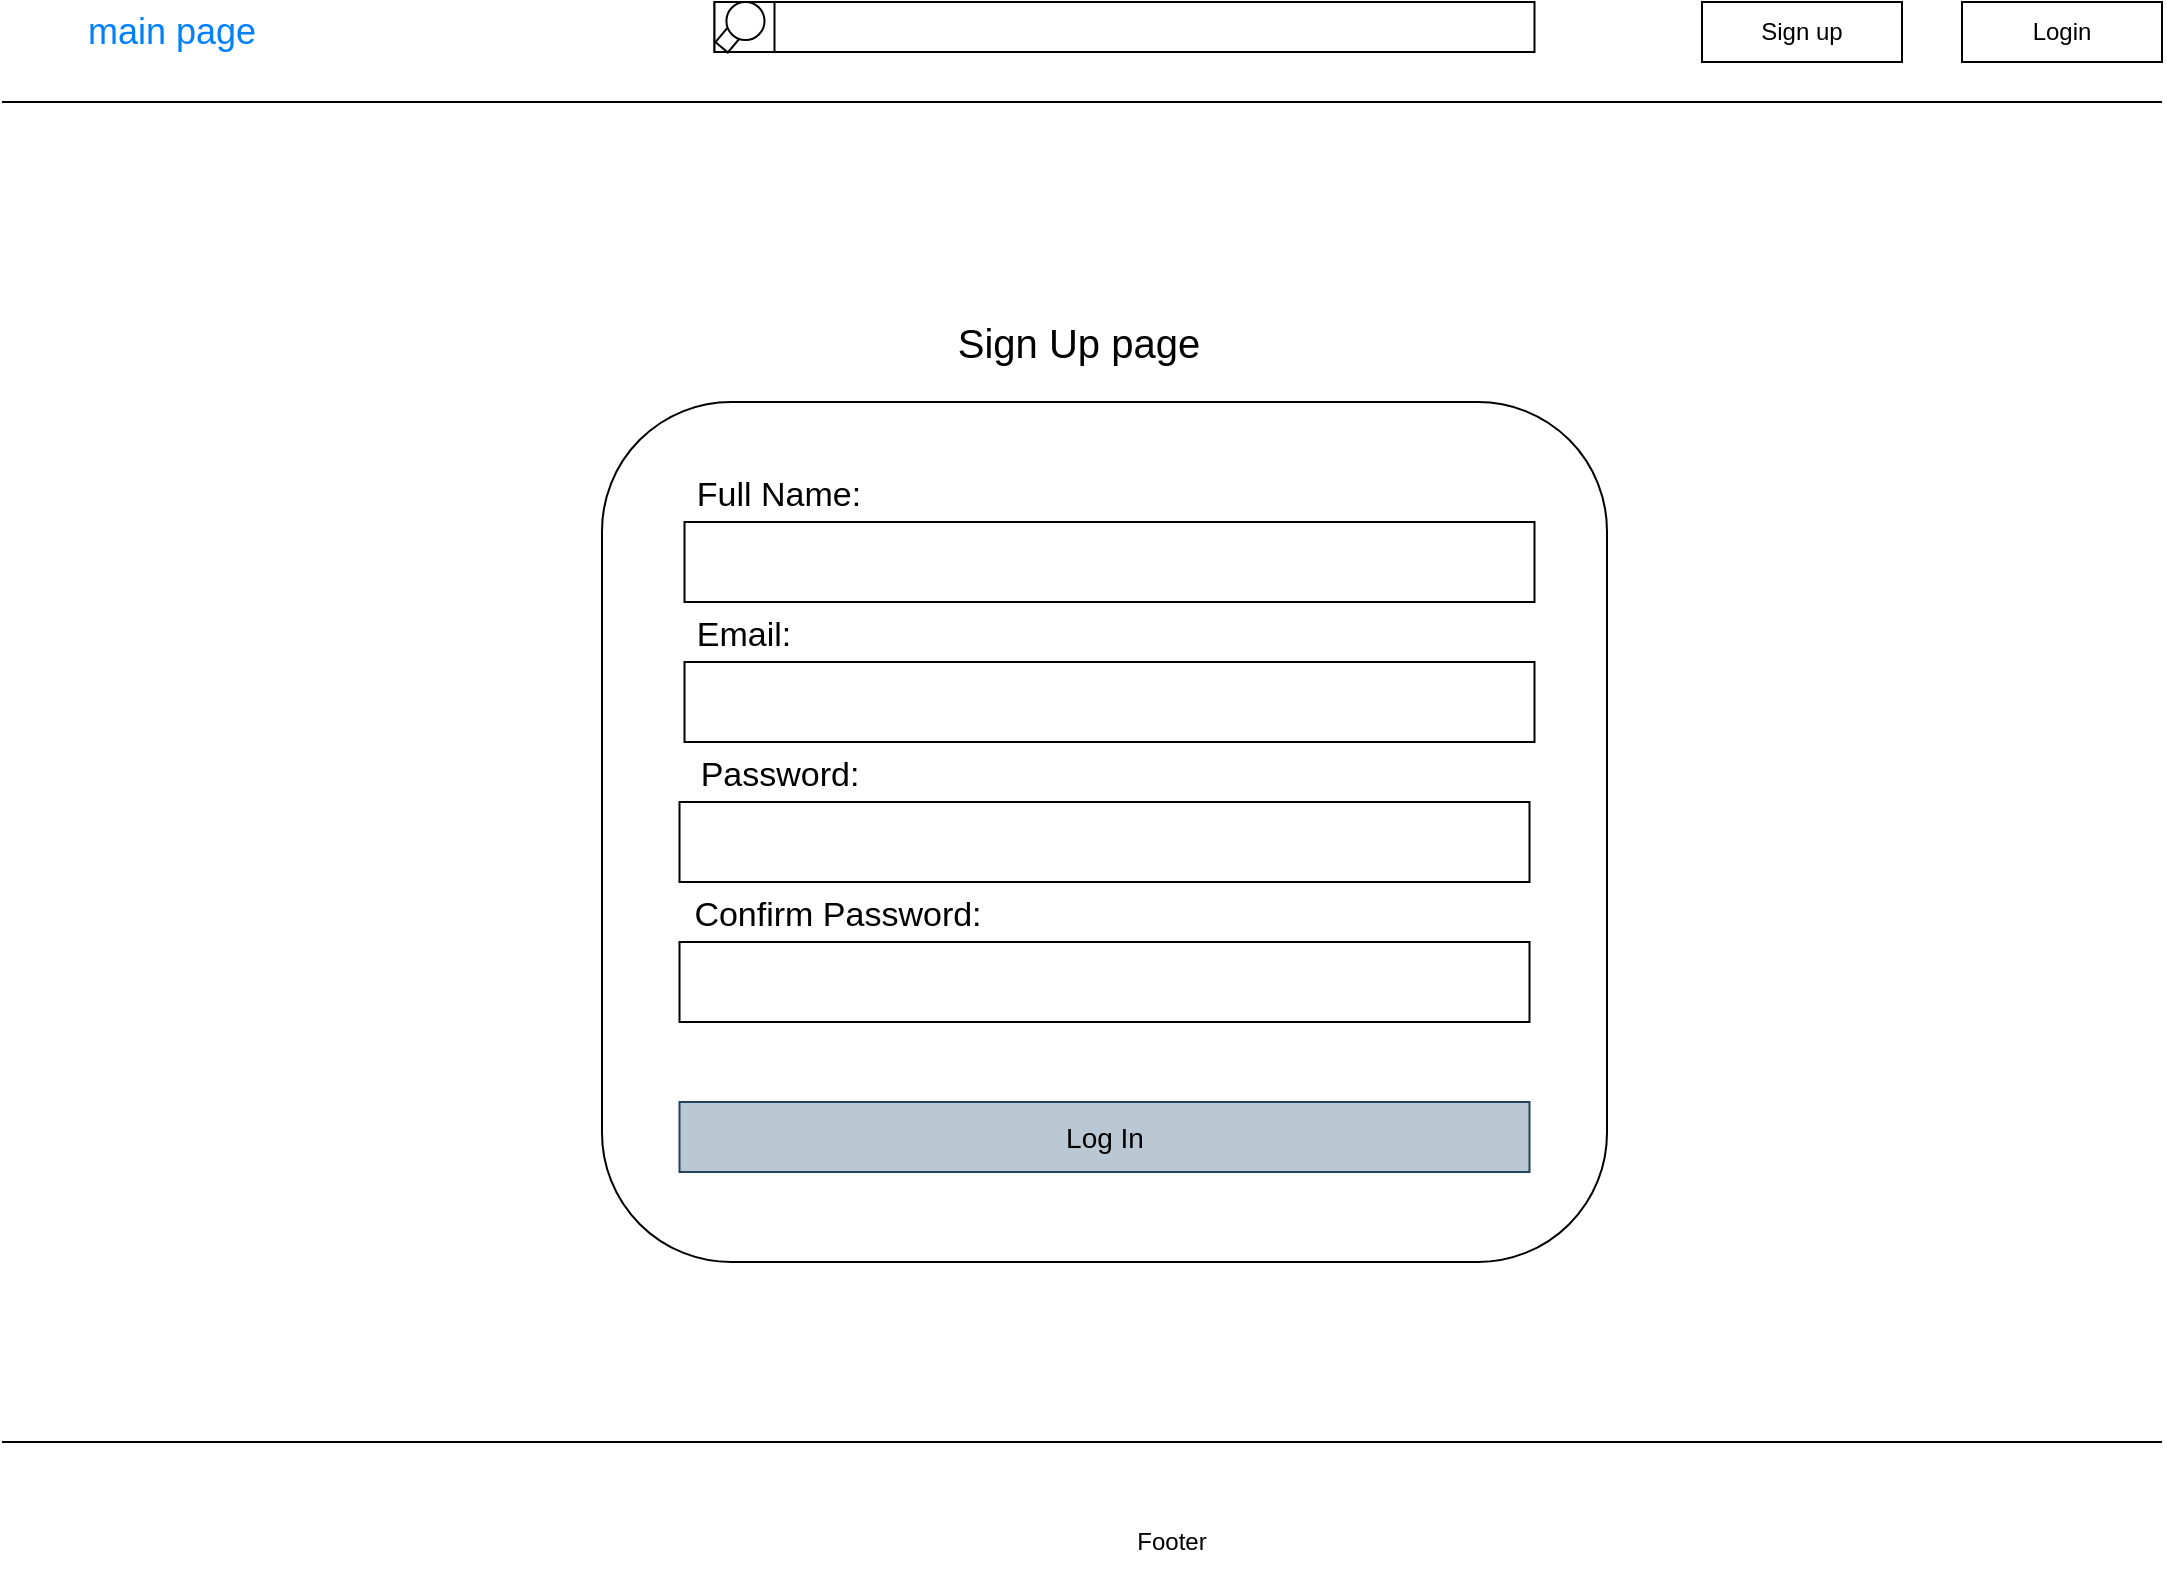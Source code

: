 <mxfile version="15.6.6" type="github">
  <diagram name="Page-1" id="2cc2dc42-3aac-f2a9-1cec-7a8b7cbee084">
    <mxGraphModel dx="1673" dy="896" grid="1" gridSize="10" guides="1" tooltips="1" connect="1" arrows="1" fold="1" page="1" pageScale="1" pageWidth="1100" pageHeight="850" background="none" math="0" shadow="0">
      <root>
        <mxCell id="0" />
        <mxCell id="1" parent="0" />
        <mxCell id="fFsLqNi4x1Xf9s_ecCak-1" value="" style="rounded=1;whiteSpace=wrap;html=1;fontColor=default;fillColor=default;strokeColor=default;" parent="1" vertex="1">
          <mxGeometry x="310" y="240" width="502.5" height="430" as="geometry" />
        </mxCell>
        <mxCell id="fFsLqNi4x1Xf9s_ecCak-2" value="" style="endArrow=none;html=1;rounded=0;fontColor=default;strokeColor=default;labelBackgroundColor=default;" parent="1" edge="1">
          <mxGeometry width="50" height="50" relative="1" as="geometry">
            <mxPoint x="10" y="90" as="sourcePoint" />
            <mxPoint x="1090" y="90" as="targetPoint" />
          </mxGeometry>
        </mxCell>
        <mxCell id="fFsLqNi4x1Xf9s_ecCak-3" value="Login" style="rounded=0;whiteSpace=wrap;html=1;fontColor=default;strokeColor=default;fillColor=default;" parent="1" vertex="1">
          <mxGeometry x="990" y="40" width="100" height="30" as="geometry" />
        </mxCell>
        <mxCell id="fFsLqNi4x1Xf9s_ecCak-4" value="Sign up" style="rounded=0;whiteSpace=wrap;html=1;fontColor=default;strokeColor=default;fillColor=default;" parent="1" vertex="1">
          <mxGeometry x="860" y="40" width="100" height="30" as="geometry" />
        </mxCell>
        <mxCell id="fFsLqNi4x1Xf9s_ecCak-5" value="" style="rounded=0;whiteSpace=wrap;html=1;fontColor=default;strokeColor=default;fillColor=default;" parent="1" vertex="1">
          <mxGeometry x="351.25" y="370" width="425" height="40" as="geometry" />
        </mxCell>
        <mxCell id="fFsLqNi4x1Xf9s_ecCak-6" value="" style="rounded=0;whiteSpace=wrap;html=1;fontColor=default;strokeColor=default;fillColor=default;" parent="1" vertex="1">
          <mxGeometry x="348.75" y="440" width="425" height="40" as="geometry" />
        </mxCell>
        <mxCell id="fFsLqNi4x1Xf9s_ecCak-7" value="&lt;span style=&quot;font-size: 20px&quot;&gt;Sign Up page&lt;/span&gt;" style="text;html=1;strokeColor=none;fillColor=none;align=center;verticalAlign=middle;whiteSpace=wrap;rounded=0;fontColor=default;" parent="1" vertex="1">
          <mxGeometry x="391.25" y="180" width="315" height="60" as="geometry" />
        </mxCell>
        <mxCell id="fFsLqNi4x1Xf9s_ecCak-8" value="&lt;font style=&quot;font-size: 17px&quot;&gt;Email:&lt;/font&gt;" style="text;html=1;strokeColor=none;fillColor=none;align=center;verticalAlign=middle;whiteSpace=wrap;rounded=0;fontSize=20;fontColor=default;" parent="1" vertex="1">
          <mxGeometry x="351.25" y="340" width="60" height="30" as="geometry" />
        </mxCell>
        <mxCell id="fFsLqNi4x1Xf9s_ecCak-9" value="&lt;font style=&quot;font-size: 17px&quot;&gt;Password:&lt;/font&gt;" style="text;html=1;strokeColor=none;fillColor=none;align=center;verticalAlign=middle;whiteSpace=wrap;rounded=0;fontSize=20;fontColor=default;" parent="1" vertex="1">
          <mxGeometry x="368.75" y="410" width="60" height="30" as="geometry" />
        </mxCell>
        <mxCell id="fFsLqNi4x1Xf9s_ecCak-15" value="Log In" style="rounded=0;whiteSpace=wrap;html=1;fontSize=14;strokeColor=#23445d;fillColor=#bac8d3;fontColor=default;" parent="1" vertex="1">
          <mxGeometry x="348.75" y="590" width="425" height="35" as="geometry" />
        </mxCell>
        <mxCell id="fFsLqNi4x1Xf9s_ecCak-18" value="" style="endArrow=none;html=1;rounded=0;fontColor=default;strokeColor=default;labelBackgroundColor=default;" parent="1" edge="1">
          <mxGeometry width="50" height="50" relative="1" as="geometry">
            <mxPoint x="10" y="760" as="sourcePoint" />
            <mxPoint x="1090" y="760" as="targetPoint" />
          </mxGeometry>
        </mxCell>
        <mxCell id="fFsLqNi4x1Xf9s_ecCak-19" value="Footer" style="text;html=1;strokeColor=none;fillColor=none;align=center;verticalAlign=middle;whiteSpace=wrap;rounded=0;fontColor=default;" parent="1" vertex="1">
          <mxGeometry x="520" y="790" width="150" height="40" as="geometry" />
        </mxCell>
        <mxCell id="fFsLqNi4x1Xf9s_ecCak-21" value="" style="rounded=0;whiteSpace=wrap;html=1;fontColor=default;strokeColor=default;fillColor=default;" parent="1" vertex="1">
          <mxGeometry x="351.25" y="300" width="425" height="40" as="geometry" />
        </mxCell>
        <mxCell id="fFsLqNi4x1Xf9s_ecCak-22" value="&lt;font style=&quot;font-size: 17px&quot;&gt;Full Name:&lt;/font&gt;" style="text;html=1;strokeColor=none;fillColor=none;align=center;verticalAlign=middle;whiteSpace=wrap;rounded=0;fontSize=20;fontColor=default;strokeWidth=5;" parent="1" vertex="1">
          <mxGeometry x="351.25" y="270" width="95" height="30" as="geometry" />
        </mxCell>
        <mxCell id="fFsLqNi4x1Xf9s_ecCak-25" value="" style="rounded=0;whiteSpace=wrap;html=1;fontColor=default;strokeColor=default;fillColor=default;" parent="1" vertex="1">
          <mxGeometry x="348.75" y="510" width="425" height="40" as="geometry" />
        </mxCell>
        <mxCell id="fFsLqNi4x1Xf9s_ecCak-26" value="&lt;font style=&quot;font-size: 17px&quot;&gt;Confirm Password:&lt;/font&gt;" style="text;html=1;strokeColor=none;fillColor=none;align=center;verticalAlign=middle;whiteSpace=wrap;rounded=0;fontSize=20;fontColor=default;" parent="1" vertex="1">
          <mxGeometry x="348.75" y="480" width="157.5" height="30" as="geometry" />
        </mxCell>
        <mxCell id="v4QoWUyf7ch8onafb4D1-6" value="&lt;font style=&quot;font-size: 18px&quot;&gt;main page&lt;/font&gt;" style="text;html=1;strokeColor=none;fillColor=none;align=center;verticalAlign=middle;whiteSpace=wrap;rounded=0;fontColor=#007FFF;spacing=6;" vertex="1" parent="1">
          <mxGeometry x="40" y="40" width="110" height="30" as="geometry" />
        </mxCell>
        <mxCell id="v4QoWUyf7ch8onafb4D1-7" value="" style="rounded=0;whiteSpace=wrap;html=1;fontColor=#007FFF;strokeColor=default;fillColor=default;" vertex="1" parent="1">
          <mxGeometry x="366.25" y="40" width="410" height="25" as="geometry" />
        </mxCell>
        <mxCell id="v4QoWUyf7ch8onafb4D1-8" value="" style="rounded=0;whiteSpace=wrap;html=1;strokeColor=default;fillColor=default;fontColor=default;" vertex="1" parent="1">
          <mxGeometry x="366.25" y="40" width="30" height="25" as="geometry" />
        </mxCell>
        <mxCell id="v4QoWUyf7ch8onafb4D1-9" value="" style="rounded=0;whiteSpace=wrap;html=1;fontColor=default;strokeColor=default;fillColor=default;rotation=-50;" vertex="1" parent="1">
          <mxGeometry x="366.25" y="50.96" width="20" height="8.08" as="geometry" />
        </mxCell>
        <mxCell id="v4QoWUyf7ch8onafb4D1-10" value="" style="ellipse;whiteSpace=wrap;html=1;aspect=fixed;fontColor=default;strokeColor=default;fillColor=default;" vertex="1" parent="1">
          <mxGeometry x="372.21" y="40" width="19.04" height="19.04" as="geometry" />
        </mxCell>
      </root>
    </mxGraphModel>
  </diagram>
</mxfile>
